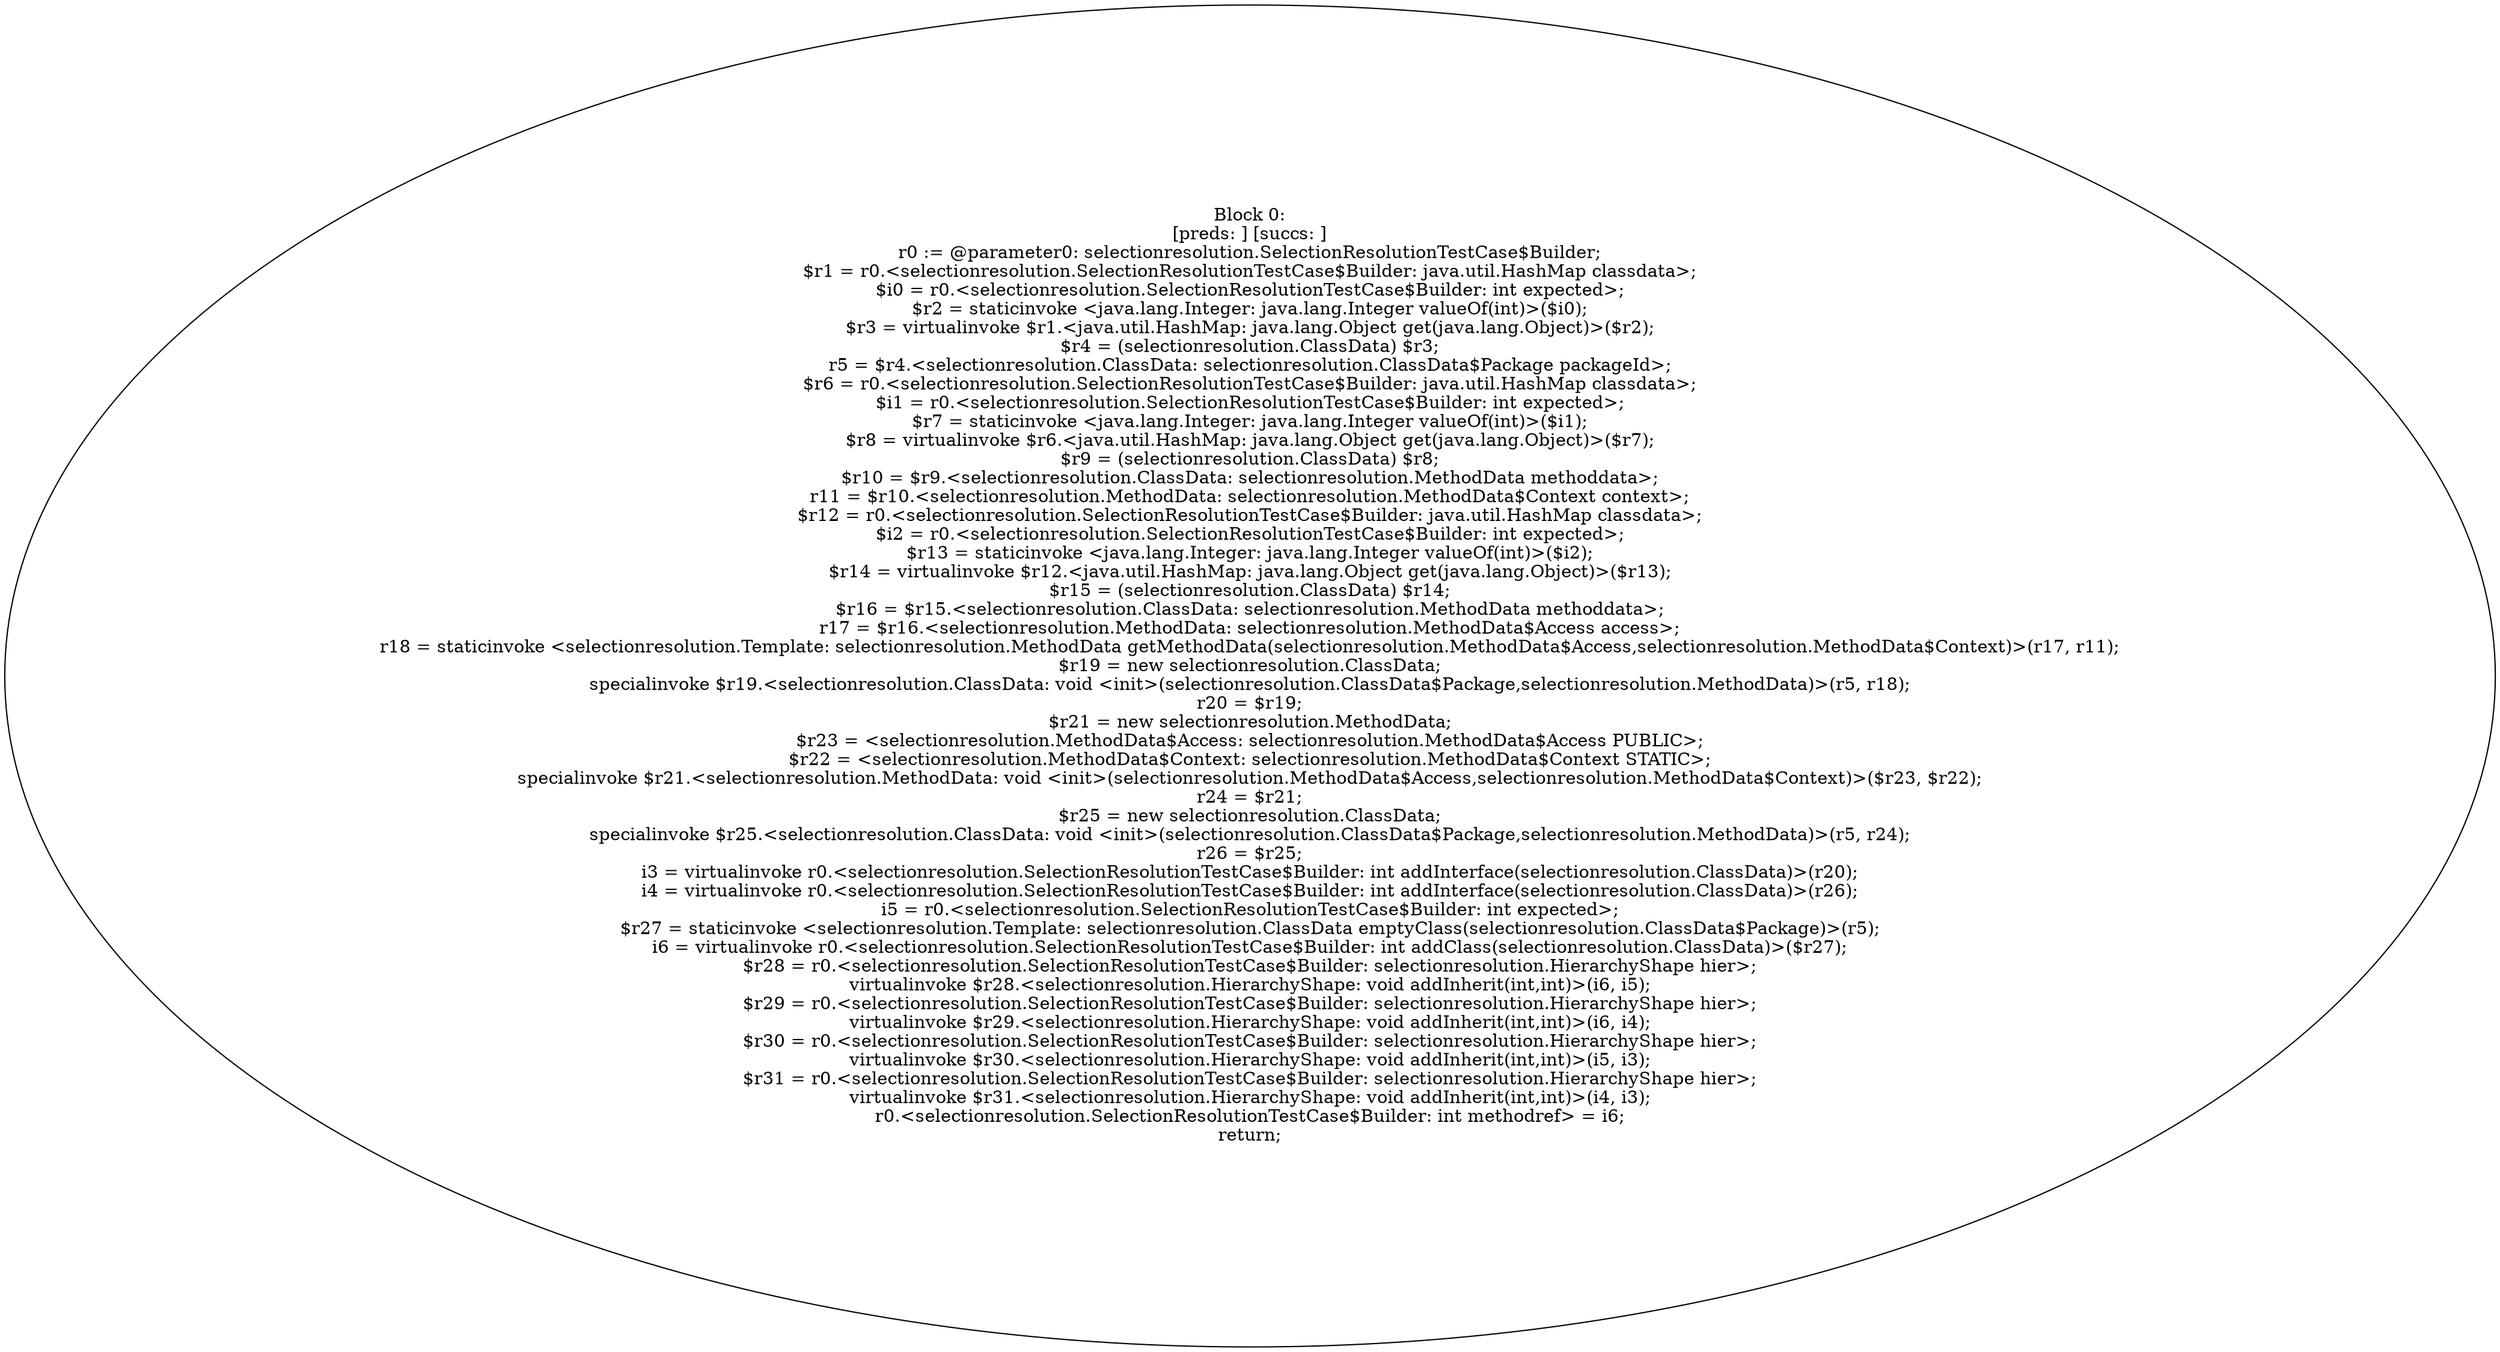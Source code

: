 digraph "unitGraph" {
    "Block 0:
[preds: ] [succs: ]
r0 := @parameter0: selectionresolution.SelectionResolutionTestCase$Builder;
$r1 = r0.<selectionresolution.SelectionResolutionTestCase$Builder: java.util.HashMap classdata>;
$i0 = r0.<selectionresolution.SelectionResolutionTestCase$Builder: int expected>;
$r2 = staticinvoke <java.lang.Integer: java.lang.Integer valueOf(int)>($i0);
$r3 = virtualinvoke $r1.<java.util.HashMap: java.lang.Object get(java.lang.Object)>($r2);
$r4 = (selectionresolution.ClassData) $r3;
r5 = $r4.<selectionresolution.ClassData: selectionresolution.ClassData$Package packageId>;
$r6 = r0.<selectionresolution.SelectionResolutionTestCase$Builder: java.util.HashMap classdata>;
$i1 = r0.<selectionresolution.SelectionResolutionTestCase$Builder: int expected>;
$r7 = staticinvoke <java.lang.Integer: java.lang.Integer valueOf(int)>($i1);
$r8 = virtualinvoke $r6.<java.util.HashMap: java.lang.Object get(java.lang.Object)>($r7);
$r9 = (selectionresolution.ClassData) $r8;
$r10 = $r9.<selectionresolution.ClassData: selectionresolution.MethodData methoddata>;
r11 = $r10.<selectionresolution.MethodData: selectionresolution.MethodData$Context context>;
$r12 = r0.<selectionresolution.SelectionResolutionTestCase$Builder: java.util.HashMap classdata>;
$i2 = r0.<selectionresolution.SelectionResolutionTestCase$Builder: int expected>;
$r13 = staticinvoke <java.lang.Integer: java.lang.Integer valueOf(int)>($i2);
$r14 = virtualinvoke $r12.<java.util.HashMap: java.lang.Object get(java.lang.Object)>($r13);
$r15 = (selectionresolution.ClassData) $r14;
$r16 = $r15.<selectionresolution.ClassData: selectionresolution.MethodData methoddata>;
r17 = $r16.<selectionresolution.MethodData: selectionresolution.MethodData$Access access>;
r18 = staticinvoke <selectionresolution.Template: selectionresolution.MethodData getMethodData(selectionresolution.MethodData$Access,selectionresolution.MethodData$Context)>(r17, r11);
$r19 = new selectionresolution.ClassData;
specialinvoke $r19.<selectionresolution.ClassData: void <init>(selectionresolution.ClassData$Package,selectionresolution.MethodData)>(r5, r18);
r20 = $r19;
$r21 = new selectionresolution.MethodData;
$r23 = <selectionresolution.MethodData$Access: selectionresolution.MethodData$Access PUBLIC>;
$r22 = <selectionresolution.MethodData$Context: selectionresolution.MethodData$Context STATIC>;
specialinvoke $r21.<selectionresolution.MethodData: void <init>(selectionresolution.MethodData$Access,selectionresolution.MethodData$Context)>($r23, $r22);
r24 = $r21;
$r25 = new selectionresolution.ClassData;
specialinvoke $r25.<selectionresolution.ClassData: void <init>(selectionresolution.ClassData$Package,selectionresolution.MethodData)>(r5, r24);
r26 = $r25;
i3 = virtualinvoke r0.<selectionresolution.SelectionResolutionTestCase$Builder: int addInterface(selectionresolution.ClassData)>(r20);
i4 = virtualinvoke r0.<selectionresolution.SelectionResolutionTestCase$Builder: int addInterface(selectionresolution.ClassData)>(r26);
i5 = r0.<selectionresolution.SelectionResolutionTestCase$Builder: int expected>;
$r27 = staticinvoke <selectionresolution.Template: selectionresolution.ClassData emptyClass(selectionresolution.ClassData$Package)>(r5);
i6 = virtualinvoke r0.<selectionresolution.SelectionResolutionTestCase$Builder: int addClass(selectionresolution.ClassData)>($r27);
$r28 = r0.<selectionresolution.SelectionResolutionTestCase$Builder: selectionresolution.HierarchyShape hier>;
virtualinvoke $r28.<selectionresolution.HierarchyShape: void addInherit(int,int)>(i6, i5);
$r29 = r0.<selectionresolution.SelectionResolutionTestCase$Builder: selectionresolution.HierarchyShape hier>;
virtualinvoke $r29.<selectionresolution.HierarchyShape: void addInherit(int,int)>(i6, i4);
$r30 = r0.<selectionresolution.SelectionResolutionTestCase$Builder: selectionresolution.HierarchyShape hier>;
virtualinvoke $r30.<selectionresolution.HierarchyShape: void addInherit(int,int)>(i5, i3);
$r31 = r0.<selectionresolution.SelectionResolutionTestCase$Builder: selectionresolution.HierarchyShape hier>;
virtualinvoke $r31.<selectionresolution.HierarchyShape: void addInherit(int,int)>(i4, i3);
r0.<selectionresolution.SelectionResolutionTestCase$Builder: int methodref> = i6;
return;
"
}
